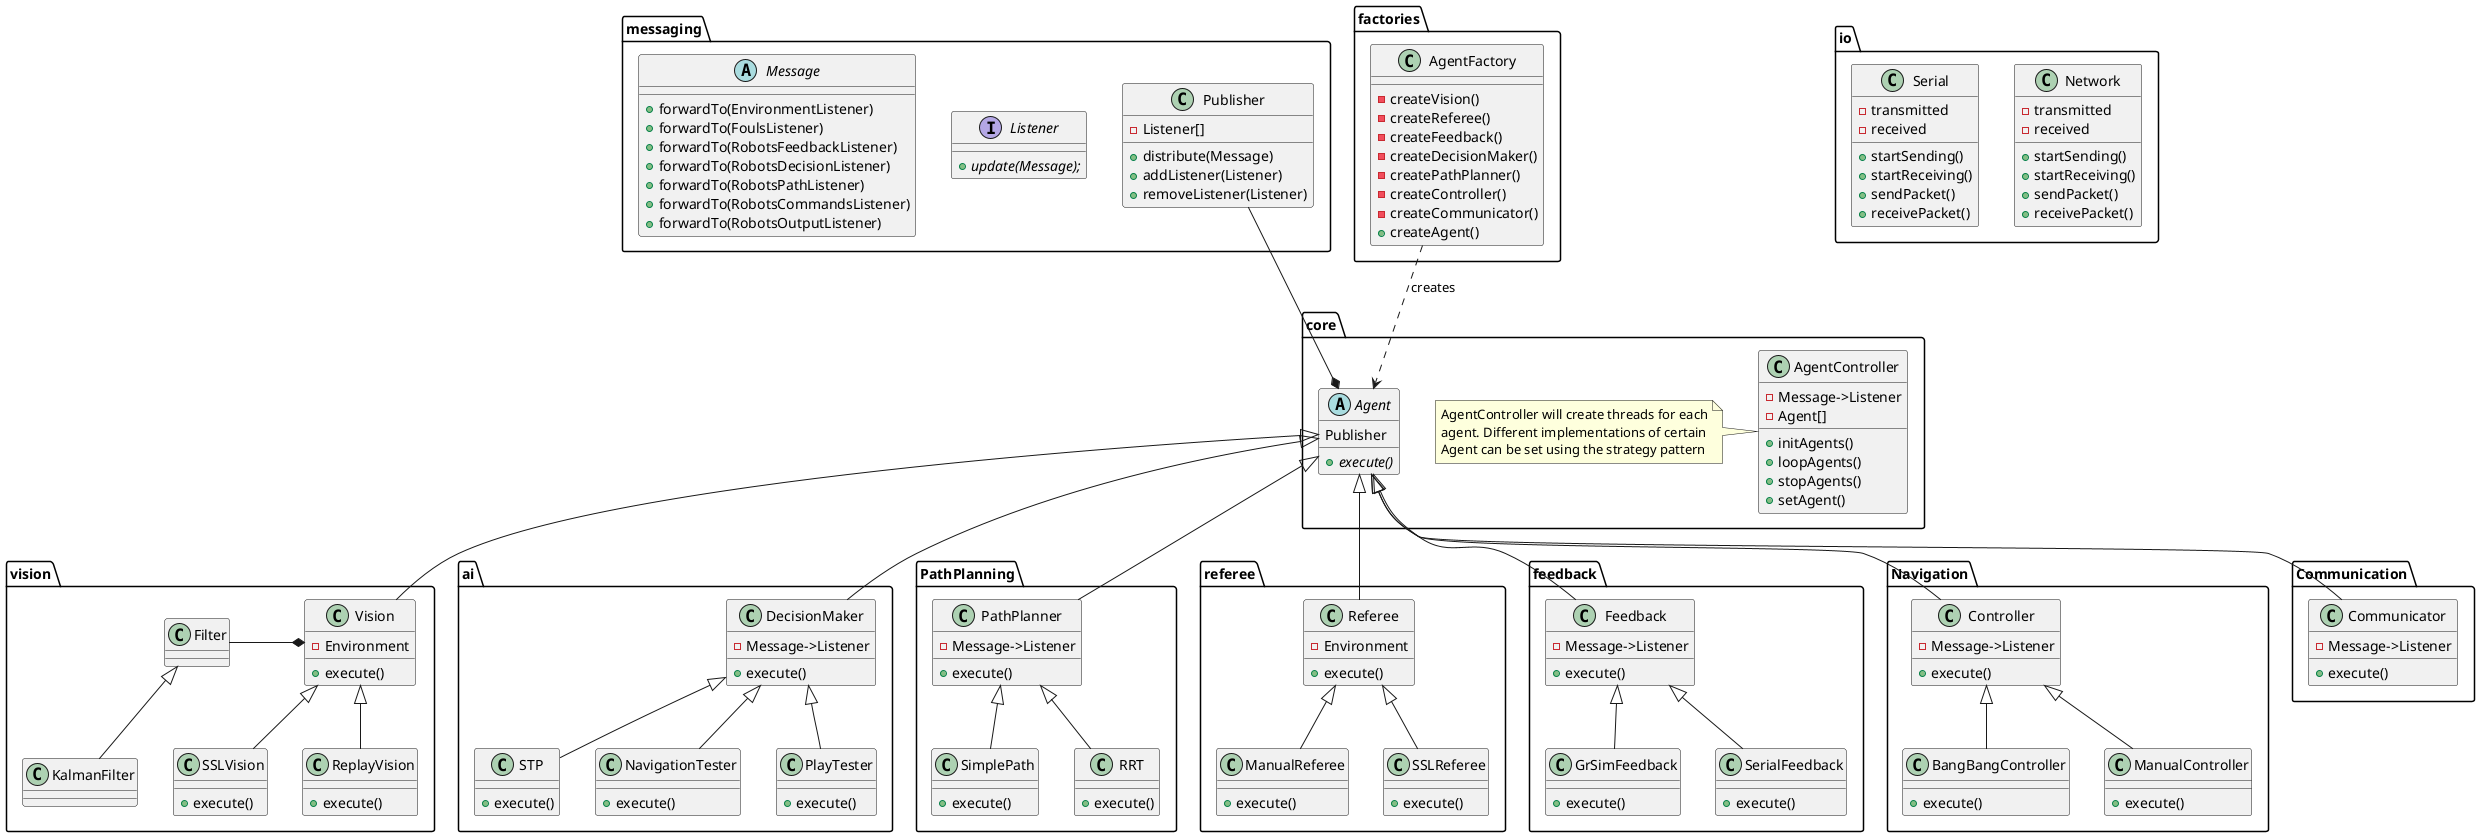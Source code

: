 @startuml


namespace core{
abstract class Agent {
    Publisher
    +{abstract}execute()
}

class AgentController{
    - Message->Listener
    - Agent[]
    +initAgents()
    +loopAgents()
    +stopAgents()
    +setAgent()
}
note left of AgentController
AgentController will create threads for each
agent. Different implementations of certain
Agent can be set using the strategy pattern
end note

}

namespace vision{
class Vision {
    -Environment
    +execute()
}
class Filter {
}
Filter --r* Vision
class KalmanFilter {
}
KalmanFilter --u|> Filter
class ReplayVision{
    +execute()
}
ReplayVision --u|> Vision
class SSLVision{
    +execute()
}
SSLVision --u|> Vision
}
namespace referee{
class Referee {
    -Environment
    +execute()
}
class ManualReferee {
    +execute()
}
class SSLReferee {
    +execute()
}
ManualReferee --u|> Referee
SSLReferee --u|> Referee
}
namespace feedback{
class Feedback {
    -Message->Listener
    +execute()
}
class GrSimFeedback {
    +execute()
}
class SerialFeedback {
    +execute()
}
SerialFeedback --u|> Feedback
GrSimFeedback --u|> Feedback
}
namespace ai{
class DecisionMaker {
    -Message->Listener
    +execute()
}
class STP {
    +execute()
}
STP --u|> DecisionMaker
class NavigationTester {
    +execute()
}
NavigationTester --u|> DecisionMaker
class PlayTester {
    +execute()
}
PlayTester --u|> DecisionMaker
}
namespace PathPlanning{
class PathPlanner {
    -Message->Listener
    +execute()
}
class SimplePath {
    +execute()
}
SimplePath --u|> PathPlanner
class RRT {
    +execute()
}
RRT --u|> PathPlanner
}
namespace Navigation{
class Controller {
    -Message->Listener
    +execute()
}
class BangBangController {
    +execute()
}
class ManualController {
    +execute()
}
BangBangController --u|> Controller
ManualController --u|> Controller
}
namespace Communication{
class Communicator {
    -Message->Listener
    +execute()
}
}
namespace messaging {

class Publisher {
    -Listener[]
    +distribute(Message)
    +addListener(Listener)
    +removeListener(Listener)
}
interface Listener {
    +{abstract}update(Message);
}

abstract class Message {
    +forwardTo(EnvironmentListener)
    +forwardTo(FoulsListener)
    +forwardTo(RobotsFeedbackListener)
    +forwardTo(RobotsDecisionListener)
    +forwardTo(RobotsPathListener)
    +forwardTo(RobotsCommandsListener)
    +forwardTo(RobotsOutputListener)
}

Vision --u|> Agent
Agent *--u Publisher


DecisionMaker --u|> Agent
'DecisionMaker *-d- Listener



'PathPlanner *-d- Listener
'PathPlanner *-- Message

DecisionMaker -[hidden]r- PathPlanner
PathPlanner -[hidden]r- Vision
'DecisionMaker *-- Message
Referee --u|> Agent
Feedback --u|> Agent
PathPlanner --u|> Agent
Controller --u|> Agent
Communicator --u|> Agent
}
namespace io{
class Network{
    -transmitted
    -received
    +startSending()
    +startReceiving()
    +sendPacket()
    +receivePacket()
}
class Serial{
    -transmitted
    -received
    +startSending()
    +startReceiving()
    +sendPacket()
    +receivePacket()
}
}

namespace factories{
class AgentFactory{
    -createVision()
    -createReferee()
    -createFeedback()
    -createDecisionMaker()
    -createPathPlanner()
    -createController()
    -createCommunicator()
    +createAgent()
}
AgentFactory ..> Agent : creates
}

@enduml
